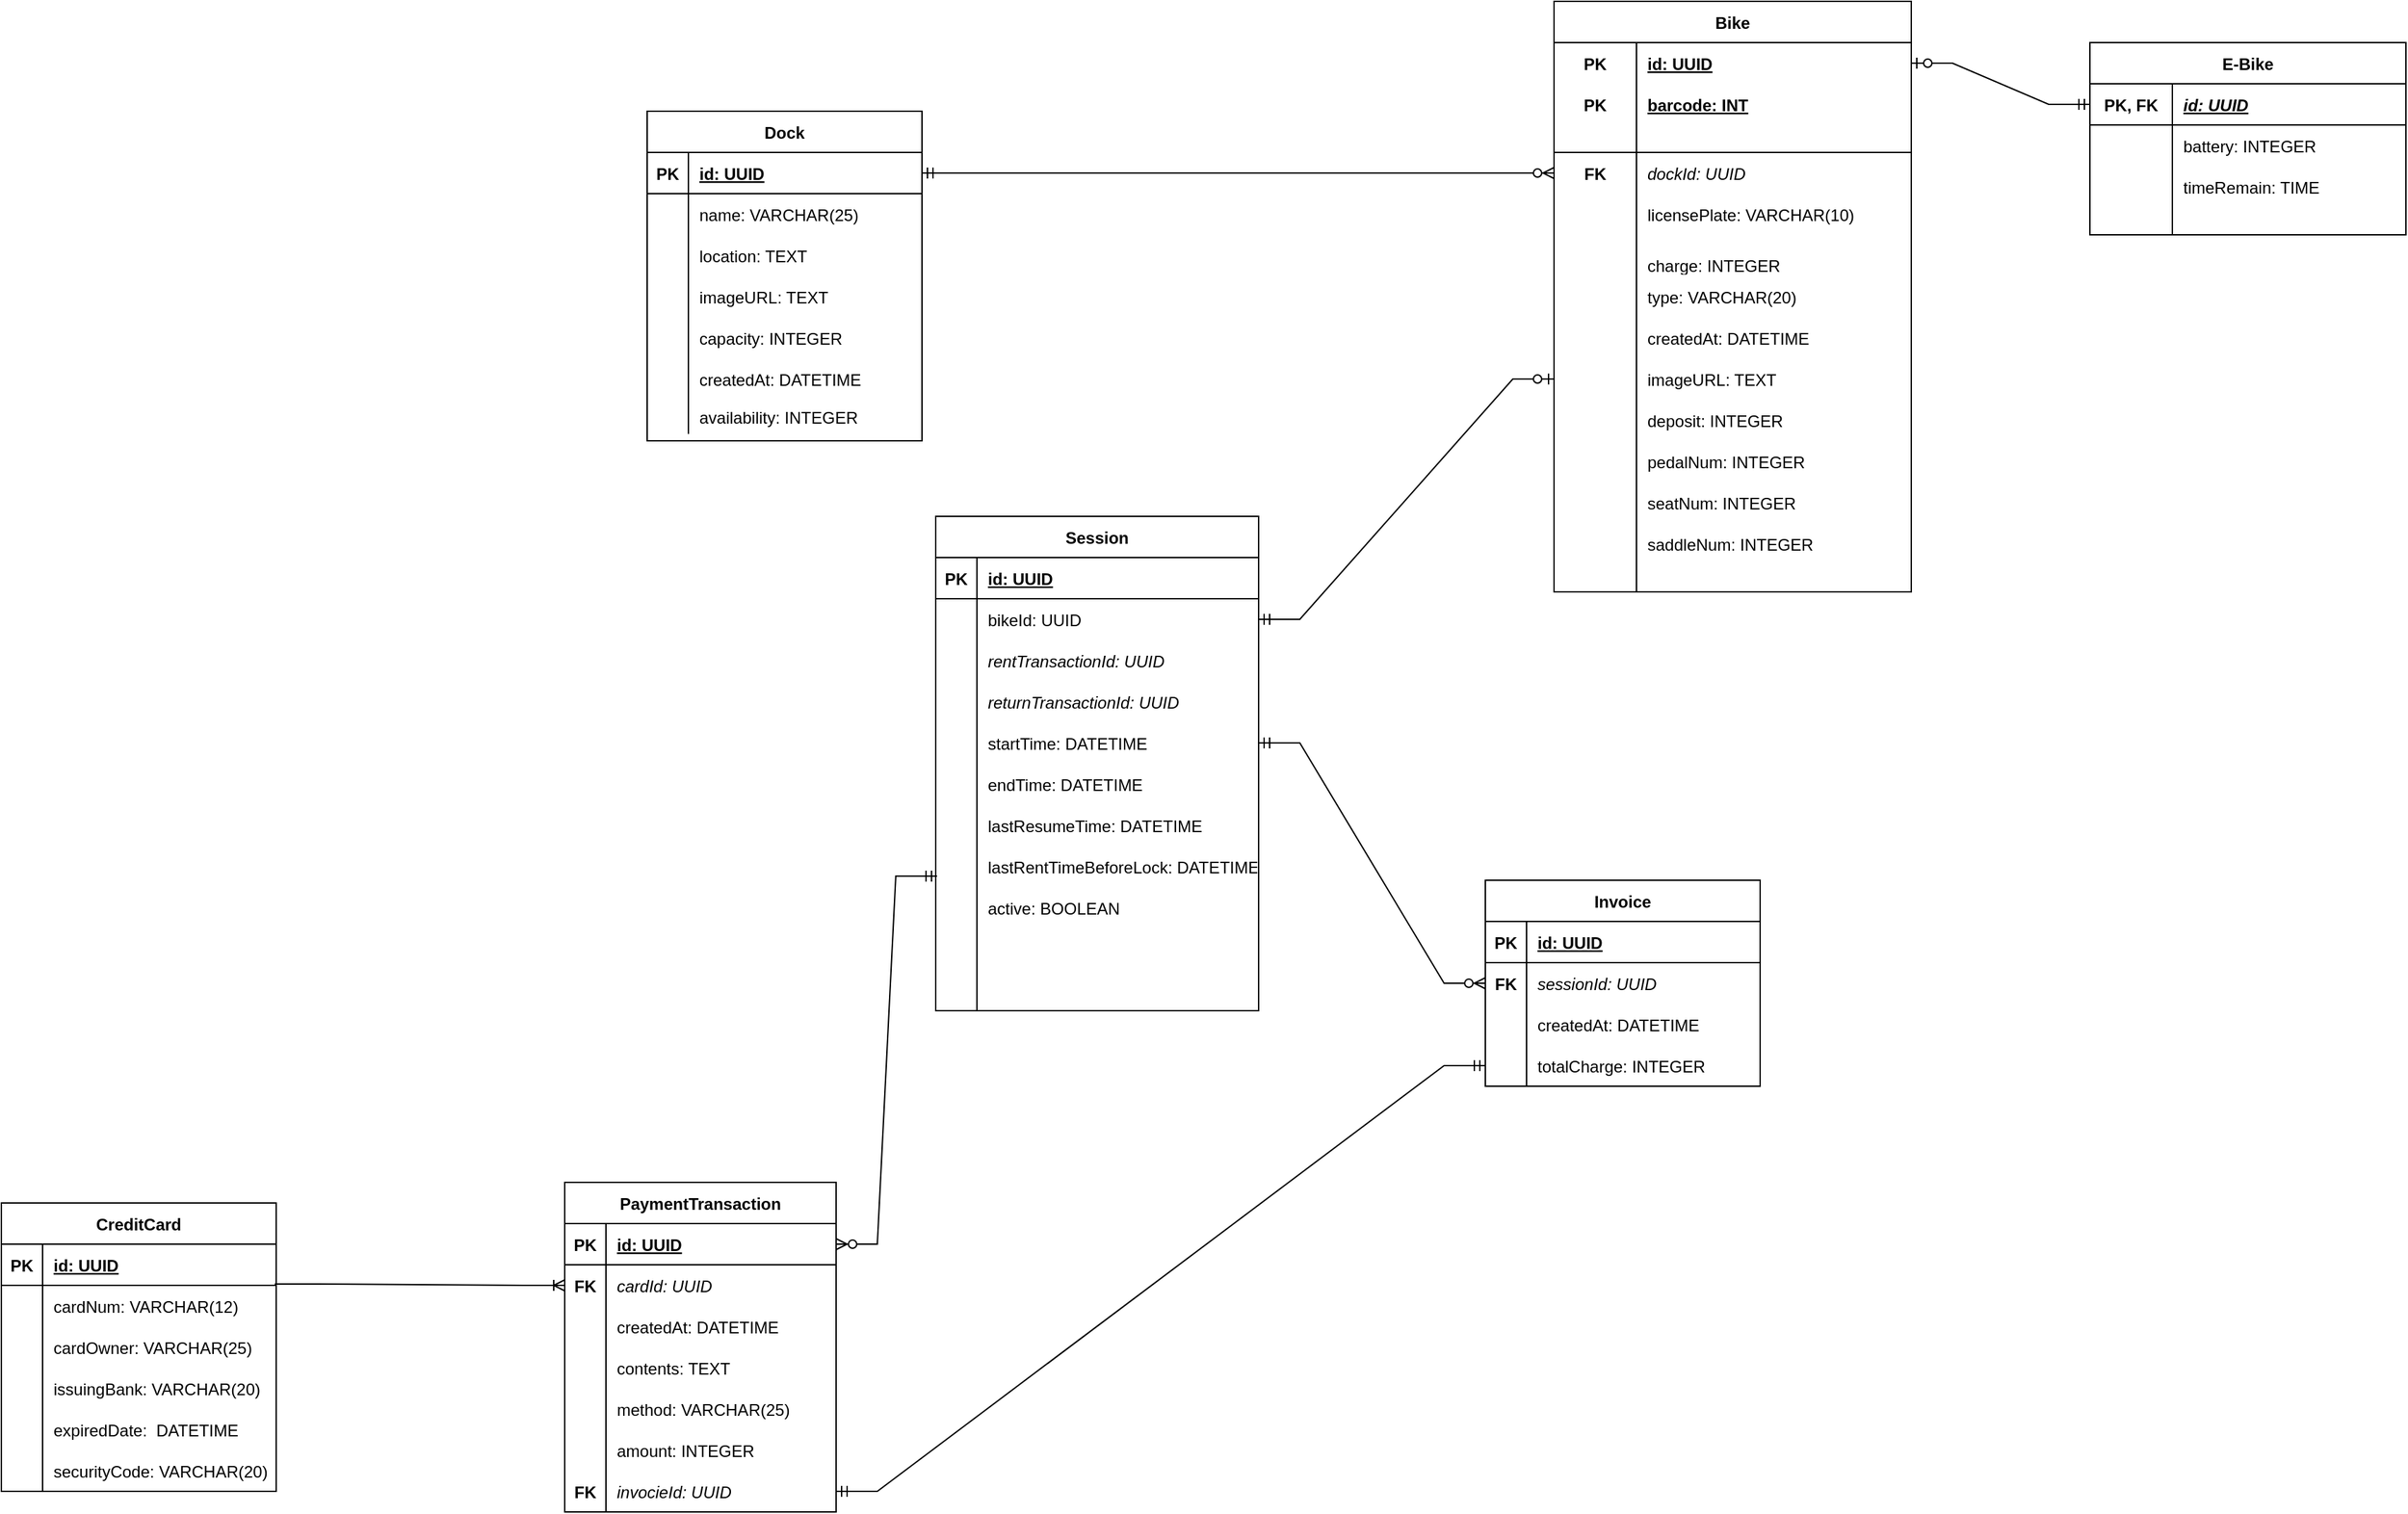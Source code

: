 <mxfile version="16.1.0" type="device"><diagram id="0Us28Tfv7Rvh2mVsRw_C" name="Page-1"><mxGraphModel dx="1730" dy="483" grid="1" gridSize="10" guides="1" tooltips="1" connect="1" arrows="1" fold="1" page="1" pageScale="1" pageWidth="827" pageHeight="1169" math="0" shadow="0"><root><mxCell id="0"/><mxCell id="1" parent="0"/><mxCell id="x7Qbq-_8W8oZgSfOO4ir-22" value="Bike" style="shape=table;startSize=30;container=1;collapsible=1;childLayout=tableLayout;fixedRows=1;rowLines=0;fontStyle=1;align=center;resizeLast=1;" parent="1" vertex="1"><mxGeometry x="460" y="30" width="260" height="430" as="geometry"/></mxCell><mxCell id="x7Qbq-_8W8oZgSfOO4ir-23" value="" style="shape=partialRectangle;collapsible=0;dropTarget=0;pointerEvents=0;fillColor=none;top=0;left=0;bottom=0;right=0;points=[[0,0.5],[1,0.5]];portConstraint=eastwest;" parent="x7Qbq-_8W8oZgSfOO4ir-22" vertex="1"><mxGeometry y="30" width="260" height="30" as="geometry"/></mxCell><mxCell id="x7Qbq-_8W8oZgSfOO4ir-24" value="PK" style="shape=partialRectangle;connectable=0;fillColor=none;top=0;left=0;bottom=0;right=0;fontStyle=1;overflow=hidden;" parent="x7Qbq-_8W8oZgSfOO4ir-23" vertex="1"><mxGeometry width="60" height="30" as="geometry"><mxRectangle width="60" height="30" as="alternateBounds"/></mxGeometry></mxCell><mxCell id="x7Qbq-_8W8oZgSfOO4ir-25" value="id: UUID" style="shape=partialRectangle;connectable=0;fillColor=none;top=0;left=0;bottom=0;right=0;align=left;spacingLeft=6;fontStyle=5;overflow=hidden;" parent="x7Qbq-_8W8oZgSfOO4ir-23" vertex="1"><mxGeometry x="60" width="200" height="30" as="geometry"><mxRectangle width="200" height="30" as="alternateBounds"/></mxGeometry></mxCell><mxCell id="0ai__w9VEUIjNMcVzRUa-1" value="" style="shape=partialRectangle;collapsible=0;dropTarget=0;pointerEvents=0;fillColor=none;top=0;left=0;bottom=0;right=0;points=[[0,0.5],[1,0.5]];portConstraint=eastwest;" parent="x7Qbq-_8W8oZgSfOO4ir-22" vertex="1"><mxGeometry y="60" width="260" height="30" as="geometry"/></mxCell><mxCell id="0ai__w9VEUIjNMcVzRUa-2" value="PK" style="shape=partialRectangle;connectable=0;fillColor=none;top=0;left=0;bottom=0;right=0;fontStyle=1;overflow=hidden;" parent="0ai__w9VEUIjNMcVzRUa-1" vertex="1"><mxGeometry width="60" height="30" as="geometry"><mxRectangle width="60" height="30" as="alternateBounds"/></mxGeometry></mxCell><mxCell id="0ai__w9VEUIjNMcVzRUa-3" value="barcode: INT" style="shape=partialRectangle;connectable=0;fillColor=none;top=0;left=0;bottom=0;right=0;align=left;spacingLeft=6;fontStyle=5;overflow=hidden;" parent="0ai__w9VEUIjNMcVzRUa-1" vertex="1"><mxGeometry x="60" width="200" height="30" as="geometry"><mxRectangle width="200" height="30" as="alternateBounds"/></mxGeometry></mxCell><mxCell id="x7Qbq-_8W8oZgSfOO4ir-26" value="" style="shape=partialRectangle;collapsible=0;dropTarget=0;pointerEvents=0;fillColor=none;top=0;left=0;bottom=1;right=0;points=[[0,0.5],[1,0.5]];portConstraint=eastwest;" parent="x7Qbq-_8W8oZgSfOO4ir-22" vertex="1"><mxGeometry y="90" width="260" height="20" as="geometry"/></mxCell><mxCell id="x7Qbq-_8W8oZgSfOO4ir-27" value="" style="shape=partialRectangle;connectable=0;fillColor=none;top=0;left=0;bottom=0;right=0;fontStyle=1;overflow=hidden;" parent="x7Qbq-_8W8oZgSfOO4ir-26" vertex="1"><mxGeometry width="60" height="20" as="geometry"><mxRectangle width="60" height="20" as="alternateBounds"/></mxGeometry></mxCell><mxCell id="x7Qbq-_8W8oZgSfOO4ir-28" value="" style="shape=partialRectangle;connectable=0;fillColor=none;top=0;left=0;bottom=0;right=0;align=left;spacingLeft=6;fontStyle=5;overflow=hidden;" parent="x7Qbq-_8W8oZgSfOO4ir-26" vertex="1"><mxGeometry x="60" width="200" height="20" as="geometry"><mxRectangle width="200" height="20" as="alternateBounds"/></mxGeometry></mxCell><mxCell id="x7Qbq-_8W8oZgSfOO4ir-29" value="" style="shape=partialRectangle;collapsible=0;dropTarget=0;pointerEvents=0;fillColor=none;top=0;left=0;bottom=0;right=0;points=[[0,0.5],[1,0.5]];portConstraint=eastwest;" parent="x7Qbq-_8W8oZgSfOO4ir-22" vertex="1"><mxGeometry y="110" width="260" height="30" as="geometry"/></mxCell><mxCell id="x7Qbq-_8W8oZgSfOO4ir-30" value="FK" style="shape=partialRectangle;connectable=0;fillColor=none;top=0;left=0;bottom=0;right=0;editable=1;overflow=hidden;fontStyle=1" parent="x7Qbq-_8W8oZgSfOO4ir-29" vertex="1"><mxGeometry width="60" height="30" as="geometry"><mxRectangle width="60" height="30" as="alternateBounds"/></mxGeometry></mxCell><mxCell id="x7Qbq-_8W8oZgSfOO4ir-31" value="dockId: UUID" style="shape=partialRectangle;connectable=0;fillColor=none;top=0;left=0;bottom=0;right=0;align=left;spacingLeft=6;overflow=hidden;fontStyle=2" parent="x7Qbq-_8W8oZgSfOO4ir-29" vertex="1"><mxGeometry x="60" width="200" height="30" as="geometry"><mxRectangle width="200" height="30" as="alternateBounds"/></mxGeometry></mxCell><mxCell id="x7Qbq-_8W8oZgSfOO4ir-32" value="" style="shape=partialRectangle;collapsible=0;dropTarget=0;pointerEvents=0;fillColor=none;top=0;left=0;bottom=0;right=0;points=[[0,0.5],[1,0.5]];portConstraint=eastwest;" parent="x7Qbq-_8W8oZgSfOO4ir-22" vertex="1"><mxGeometry y="140" width="260" height="30" as="geometry"/></mxCell><mxCell id="x7Qbq-_8W8oZgSfOO4ir-33" value="" style="shape=partialRectangle;connectable=0;fillColor=none;top=0;left=0;bottom=0;right=0;editable=1;overflow=hidden;" parent="x7Qbq-_8W8oZgSfOO4ir-32" vertex="1"><mxGeometry width="60" height="30" as="geometry"><mxRectangle width="60" height="30" as="alternateBounds"/></mxGeometry></mxCell><mxCell id="x7Qbq-_8W8oZgSfOO4ir-34" value="licensePlate: VARCHAR(10)" style="shape=partialRectangle;connectable=0;fillColor=none;top=0;left=0;bottom=0;right=0;align=left;spacingLeft=6;overflow=hidden;" parent="x7Qbq-_8W8oZgSfOO4ir-32" vertex="1"><mxGeometry x="60" width="200" height="30" as="geometry"><mxRectangle width="200" height="30" as="alternateBounds"/></mxGeometry></mxCell><mxCell id="4gAEXqFvvZkCLEMLxPxz-88" value="" style="shape=partialRectangle;collapsible=0;dropTarget=0;pointerEvents=0;fillColor=none;top=0;left=0;bottom=0;right=0;points=[[0,0.5],[1,0.5]];portConstraint=eastwest;" parent="x7Qbq-_8W8oZgSfOO4ir-22" vertex="1"><mxGeometry y="170" width="260" height="30" as="geometry"/></mxCell><mxCell id="4gAEXqFvvZkCLEMLxPxz-89" value="" style="shape=partialRectangle;connectable=0;fillColor=none;top=0;left=0;bottom=0;right=0;editable=1;overflow=hidden;" parent="4gAEXqFvvZkCLEMLxPxz-88" vertex="1"><mxGeometry width="60" height="30" as="geometry"><mxRectangle width="60" height="30" as="alternateBounds"/></mxGeometry></mxCell><mxCell id="4gAEXqFvvZkCLEMLxPxz-90" value="&#xA;charge: INTEGER&#xA;&#xA;" style="shape=partialRectangle;connectable=0;fillColor=none;top=0;left=0;bottom=0;right=0;align=left;spacingLeft=6;overflow=hidden;verticalAlign=middle;horizontal=1;" parent="4gAEXqFvvZkCLEMLxPxz-88" vertex="1"><mxGeometry x="60" width="200" height="30" as="geometry"><mxRectangle width="200" height="30" as="alternateBounds"/></mxGeometry></mxCell><mxCell id="4gAEXqFvvZkCLEMLxPxz-91" value="" style="shape=partialRectangle;collapsible=0;dropTarget=0;pointerEvents=0;fillColor=none;top=0;left=0;bottom=0;right=0;points=[[0,0.5],[1,0.5]];portConstraint=eastwest;" parent="x7Qbq-_8W8oZgSfOO4ir-22" vertex="1"><mxGeometry y="200" width="260" height="30" as="geometry"/></mxCell><mxCell id="4gAEXqFvvZkCLEMLxPxz-92" value="" style="shape=partialRectangle;connectable=0;fillColor=none;top=0;left=0;bottom=0;right=0;editable=1;overflow=hidden;" parent="4gAEXqFvvZkCLEMLxPxz-91" vertex="1"><mxGeometry width="60" height="30" as="geometry"><mxRectangle width="60" height="30" as="alternateBounds"/></mxGeometry></mxCell><mxCell id="4gAEXqFvvZkCLEMLxPxz-93" value="type: VARCHAR(20)" style="shape=partialRectangle;connectable=0;fillColor=none;top=0;left=0;bottom=0;right=0;align=left;spacingLeft=6;overflow=hidden;" parent="4gAEXqFvvZkCLEMLxPxz-91" vertex="1"><mxGeometry x="60" width="200" height="30" as="geometry"><mxRectangle width="200" height="30" as="alternateBounds"/></mxGeometry></mxCell><mxCell id="4gAEXqFvvZkCLEMLxPxz-97" value="" style="shape=partialRectangle;collapsible=0;dropTarget=0;pointerEvents=0;fillColor=none;top=0;left=0;bottom=0;right=0;points=[[0,0.5],[1,0.5]];portConstraint=eastwest;" parent="x7Qbq-_8W8oZgSfOO4ir-22" vertex="1"><mxGeometry y="230" width="260" height="30" as="geometry"/></mxCell><mxCell id="4gAEXqFvvZkCLEMLxPxz-98" value="" style="shape=partialRectangle;connectable=0;fillColor=none;top=0;left=0;bottom=0;right=0;editable=1;overflow=hidden;" parent="4gAEXqFvvZkCLEMLxPxz-97" vertex="1"><mxGeometry width="60" height="30" as="geometry"><mxRectangle width="60" height="30" as="alternateBounds"/></mxGeometry></mxCell><mxCell id="4gAEXqFvvZkCLEMLxPxz-99" value="createdAt: DATETIME" style="shape=partialRectangle;connectable=0;fillColor=none;top=0;left=0;bottom=0;right=0;align=left;spacingLeft=6;overflow=hidden;" parent="4gAEXqFvvZkCLEMLxPxz-97" vertex="1"><mxGeometry x="60" width="200" height="30" as="geometry"><mxRectangle width="200" height="30" as="alternateBounds"/></mxGeometry></mxCell><mxCell id="4gAEXqFvvZkCLEMLxPxz-100" value="" style="shape=partialRectangle;collapsible=0;dropTarget=0;pointerEvents=0;fillColor=none;top=0;left=0;bottom=0;right=0;points=[[0,0.5],[1,0.5]];portConstraint=eastwest;" parent="x7Qbq-_8W8oZgSfOO4ir-22" vertex="1"><mxGeometry y="260" width="260" height="30" as="geometry"/></mxCell><mxCell id="4gAEXqFvvZkCLEMLxPxz-101" value="" style="shape=partialRectangle;connectable=0;fillColor=none;top=0;left=0;bottom=0;right=0;editable=1;overflow=hidden;" parent="4gAEXqFvvZkCLEMLxPxz-100" vertex="1"><mxGeometry width="60" height="30" as="geometry"><mxRectangle width="60" height="30" as="alternateBounds"/></mxGeometry></mxCell><mxCell id="4gAEXqFvvZkCLEMLxPxz-102" value="imageURL: TEXT" style="shape=partialRectangle;connectable=0;fillColor=none;top=0;left=0;bottom=0;right=0;align=left;spacingLeft=6;overflow=hidden;" parent="4gAEXqFvvZkCLEMLxPxz-100" vertex="1"><mxGeometry x="60" width="200" height="30" as="geometry"><mxRectangle width="200" height="30" as="alternateBounds"/></mxGeometry></mxCell><mxCell id="4gAEXqFvvZkCLEMLxPxz-103" value="" style="shape=partialRectangle;collapsible=0;dropTarget=0;pointerEvents=0;fillColor=none;top=0;left=0;bottom=0;right=0;points=[[0,0.5],[1,0.5]];portConstraint=eastwest;" parent="x7Qbq-_8W8oZgSfOO4ir-22" vertex="1"><mxGeometry y="290" width="260" height="30" as="geometry"/></mxCell><mxCell id="4gAEXqFvvZkCLEMLxPxz-104" value="" style="shape=partialRectangle;connectable=0;fillColor=none;top=0;left=0;bottom=0;right=0;editable=1;overflow=hidden;" parent="4gAEXqFvvZkCLEMLxPxz-103" vertex="1"><mxGeometry width="60" height="30" as="geometry"><mxRectangle width="60" height="30" as="alternateBounds"/></mxGeometry></mxCell><mxCell id="4gAEXqFvvZkCLEMLxPxz-105" value="deposit: INTEGER" style="shape=partialRectangle;connectable=0;fillColor=none;top=0;left=0;bottom=0;right=0;align=left;spacingLeft=6;overflow=hidden;" parent="4gAEXqFvvZkCLEMLxPxz-103" vertex="1"><mxGeometry x="60" width="200" height="30" as="geometry"><mxRectangle width="200" height="30" as="alternateBounds"/></mxGeometry></mxCell><mxCell id="4gAEXqFvvZkCLEMLxPxz-106" value="" style="shape=partialRectangle;collapsible=0;dropTarget=0;pointerEvents=0;fillColor=none;top=0;left=0;bottom=0;right=0;points=[[0,0.5],[1,0.5]];portConstraint=eastwest;" parent="x7Qbq-_8W8oZgSfOO4ir-22" vertex="1"><mxGeometry y="320" width="260" height="30" as="geometry"/></mxCell><mxCell id="4gAEXqFvvZkCLEMLxPxz-107" value="" style="shape=partialRectangle;connectable=0;fillColor=none;top=0;left=0;bottom=0;right=0;editable=1;overflow=hidden;" parent="4gAEXqFvvZkCLEMLxPxz-106" vertex="1"><mxGeometry width="60" height="30" as="geometry"><mxRectangle width="60" height="30" as="alternateBounds"/></mxGeometry></mxCell><mxCell id="4gAEXqFvvZkCLEMLxPxz-108" value="pedalNum: INTEGER" style="shape=partialRectangle;connectable=0;fillColor=none;top=0;left=0;bottom=0;right=0;align=left;spacingLeft=6;overflow=hidden;" parent="4gAEXqFvvZkCLEMLxPxz-106" vertex="1"><mxGeometry x="60" width="200" height="30" as="geometry"><mxRectangle width="200" height="30" as="alternateBounds"/></mxGeometry></mxCell><mxCell id="4gAEXqFvvZkCLEMLxPxz-109" value="" style="shape=partialRectangle;collapsible=0;dropTarget=0;pointerEvents=0;fillColor=none;top=0;left=0;bottom=0;right=0;points=[[0,0.5],[1,0.5]];portConstraint=eastwest;" parent="x7Qbq-_8W8oZgSfOO4ir-22" vertex="1"><mxGeometry y="350" width="260" height="30" as="geometry"/></mxCell><mxCell id="4gAEXqFvvZkCLEMLxPxz-110" value="" style="shape=partialRectangle;connectable=0;fillColor=none;top=0;left=0;bottom=0;right=0;editable=1;overflow=hidden;" parent="4gAEXqFvvZkCLEMLxPxz-109" vertex="1"><mxGeometry width="60" height="30" as="geometry"><mxRectangle width="60" height="30" as="alternateBounds"/></mxGeometry></mxCell><mxCell id="4gAEXqFvvZkCLEMLxPxz-111" value="seatNum: INTEGER" style="shape=partialRectangle;connectable=0;fillColor=none;top=0;left=0;bottom=0;right=0;align=left;spacingLeft=6;overflow=hidden;" parent="4gAEXqFvvZkCLEMLxPxz-109" vertex="1"><mxGeometry x="60" width="200" height="30" as="geometry"><mxRectangle width="200" height="30" as="alternateBounds"/></mxGeometry></mxCell><mxCell id="4gAEXqFvvZkCLEMLxPxz-112" value="" style="shape=partialRectangle;collapsible=0;dropTarget=0;pointerEvents=0;fillColor=none;top=0;left=0;bottom=0;right=0;points=[[0,0.5],[1,0.5]];portConstraint=eastwest;" parent="x7Qbq-_8W8oZgSfOO4ir-22" vertex="1"><mxGeometry y="380" width="260" height="30" as="geometry"/></mxCell><mxCell id="4gAEXqFvvZkCLEMLxPxz-113" value="" style="shape=partialRectangle;connectable=0;fillColor=none;top=0;left=0;bottom=0;right=0;editable=1;overflow=hidden;" parent="4gAEXqFvvZkCLEMLxPxz-112" vertex="1"><mxGeometry width="60" height="30" as="geometry"><mxRectangle width="60" height="30" as="alternateBounds"/></mxGeometry></mxCell><mxCell id="4gAEXqFvvZkCLEMLxPxz-114" value="saddleNum: INTEGER" style="shape=partialRectangle;connectable=0;fillColor=none;top=0;left=0;bottom=0;right=0;align=left;spacingLeft=6;overflow=hidden;" parent="4gAEXqFvvZkCLEMLxPxz-112" vertex="1"><mxGeometry x="60" width="200" height="30" as="geometry"><mxRectangle width="200" height="30" as="alternateBounds"/></mxGeometry></mxCell><mxCell id="4gAEXqFvvZkCLEMLxPxz-94" value="" style="shape=partialRectangle;collapsible=0;dropTarget=0;pointerEvents=0;fillColor=none;top=0;left=0;bottom=0;right=0;points=[[0,0.5],[1,0.5]];portConstraint=eastwest;" parent="x7Qbq-_8W8oZgSfOO4ir-22" vertex="1"><mxGeometry y="410" width="260" height="20" as="geometry"/></mxCell><mxCell id="4gAEXqFvvZkCLEMLxPxz-95" value="" style="shape=partialRectangle;connectable=0;fillColor=none;top=0;left=0;bottom=0;right=0;editable=1;overflow=hidden;" parent="4gAEXqFvvZkCLEMLxPxz-94" vertex="1"><mxGeometry width="60" height="20" as="geometry"><mxRectangle width="60" height="20" as="alternateBounds"/></mxGeometry></mxCell><mxCell id="4gAEXqFvvZkCLEMLxPxz-96" value="" style="shape=partialRectangle;connectable=0;fillColor=none;top=0;left=0;bottom=0;right=0;align=left;spacingLeft=6;overflow=hidden;" parent="4gAEXqFvvZkCLEMLxPxz-94" vertex="1"><mxGeometry x="60" width="200" height="20" as="geometry"><mxRectangle width="200" height="20" as="alternateBounds"/></mxGeometry></mxCell><mxCell id="x7Qbq-_8W8oZgSfOO4ir-44" value="E-Bike" style="shape=table;startSize=30;container=1;collapsible=1;childLayout=tableLayout;fixedRows=1;rowLines=0;fontStyle=1;align=center;resizeLast=1;" parent="1" vertex="1"><mxGeometry x="850" y="60" width="230" height="140" as="geometry"/></mxCell><mxCell id="x7Qbq-_8W8oZgSfOO4ir-45" value="" style="shape=partialRectangle;collapsible=0;dropTarget=0;pointerEvents=0;fillColor=none;top=0;left=0;bottom=1;right=0;points=[[0,0.5],[1,0.5]];portConstraint=eastwest;" parent="x7Qbq-_8W8oZgSfOO4ir-44" vertex="1"><mxGeometry y="30" width="230" height="30" as="geometry"/></mxCell><mxCell id="x7Qbq-_8W8oZgSfOO4ir-46" value="PK, FK" style="shape=partialRectangle;connectable=0;fillColor=none;top=0;left=0;bottom=0;right=0;fontStyle=1;overflow=hidden;" parent="x7Qbq-_8W8oZgSfOO4ir-45" vertex="1"><mxGeometry width="60" height="30" as="geometry"><mxRectangle width="60" height="30" as="alternateBounds"/></mxGeometry></mxCell><mxCell id="x7Qbq-_8W8oZgSfOO4ir-47" value="id: UUID" style="shape=partialRectangle;connectable=0;fillColor=none;top=0;left=0;bottom=0;right=0;align=left;spacingLeft=6;fontStyle=7;overflow=hidden;" parent="x7Qbq-_8W8oZgSfOO4ir-45" vertex="1"><mxGeometry x="60" width="170" height="30" as="geometry"><mxRectangle width="170" height="30" as="alternateBounds"/></mxGeometry></mxCell><mxCell id="x7Qbq-_8W8oZgSfOO4ir-48" value="" style="shape=partialRectangle;collapsible=0;dropTarget=0;pointerEvents=0;fillColor=none;top=0;left=0;bottom=0;right=0;points=[[0,0.5],[1,0.5]];portConstraint=eastwest;" parent="x7Qbq-_8W8oZgSfOO4ir-44" vertex="1"><mxGeometry y="60" width="230" height="30" as="geometry"/></mxCell><mxCell id="x7Qbq-_8W8oZgSfOO4ir-49" value="" style="shape=partialRectangle;connectable=0;fillColor=none;top=0;left=0;bottom=0;right=0;editable=1;overflow=hidden;" parent="x7Qbq-_8W8oZgSfOO4ir-48" vertex="1"><mxGeometry width="60" height="30" as="geometry"><mxRectangle width="60" height="30" as="alternateBounds"/></mxGeometry></mxCell><mxCell id="x7Qbq-_8W8oZgSfOO4ir-50" value="battery: INTEGER" style="shape=partialRectangle;connectable=0;fillColor=none;top=0;left=0;bottom=0;right=0;align=left;spacingLeft=6;overflow=hidden;" parent="x7Qbq-_8W8oZgSfOO4ir-48" vertex="1"><mxGeometry x="60" width="170" height="30" as="geometry"><mxRectangle width="170" height="30" as="alternateBounds"/></mxGeometry></mxCell><mxCell id="x7Qbq-_8W8oZgSfOO4ir-51" value="" style="shape=partialRectangle;collapsible=0;dropTarget=0;pointerEvents=0;fillColor=none;top=0;left=0;bottom=0;right=0;points=[[0,0.5],[1,0.5]];portConstraint=eastwest;" parent="x7Qbq-_8W8oZgSfOO4ir-44" vertex="1"><mxGeometry y="90" width="230" height="30" as="geometry"/></mxCell><mxCell id="x7Qbq-_8W8oZgSfOO4ir-52" value="" style="shape=partialRectangle;connectable=0;fillColor=none;top=0;left=0;bottom=0;right=0;editable=1;overflow=hidden;" parent="x7Qbq-_8W8oZgSfOO4ir-51" vertex="1"><mxGeometry width="60" height="30" as="geometry"><mxRectangle width="60" height="30" as="alternateBounds"/></mxGeometry></mxCell><mxCell id="x7Qbq-_8W8oZgSfOO4ir-53" value="timeRemain: TIME" style="shape=partialRectangle;connectable=0;fillColor=none;top=0;left=0;bottom=0;right=0;align=left;spacingLeft=6;overflow=hidden;" parent="x7Qbq-_8W8oZgSfOO4ir-51" vertex="1"><mxGeometry x="60" width="170" height="30" as="geometry"><mxRectangle width="170" height="30" as="alternateBounds"/></mxGeometry></mxCell><mxCell id="x7Qbq-_8W8oZgSfOO4ir-54" value="" style="shape=partialRectangle;collapsible=0;dropTarget=0;pointerEvents=0;fillColor=none;top=0;left=0;bottom=0;right=0;points=[[0,0.5],[1,0.5]];portConstraint=eastwest;" parent="x7Qbq-_8W8oZgSfOO4ir-44" vertex="1"><mxGeometry y="120" width="230" height="20" as="geometry"/></mxCell><mxCell id="x7Qbq-_8W8oZgSfOO4ir-55" value="" style="shape=partialRectangle;connectable=0;fillColor=none;top=0;left=0;bottom=0;right=0;editable=1;overflow=hidden;" parent="x7Qbq-_8W8oZgSfOO4ir-54" vertex="1"><mxGeometry width="60" height="20" as="geometry"><mxRectangle width="60" height="20" as="alternateBounds"/></mxGeometry></mxCell><mxCell id="x7Qbq-_8W8oZgSfOO4ir-56" value="" style="shape=partialRectangle;connectable=0;fillColor=none;top=0;left=0;bottom=0;right=0;align=left;spacingLeft=6;overflow=hidden;" parent="x7Qbq-_8W8oZgSfOO4ir-54" vertex="1"><mxGeometry x="60" width="170" height="20" as="geometry"><mxRectangle width="170" height="20" as="alternateBounds"/></mxGeometry></mxCell><mxCell id="x7Qbq-_8W8oZgSfOO4ir-57" value="Session" style="shape=table;startSize=30;container=1;collapsible=1;childLayout=tableLayout;fixedRows=1;rowLines=0;fontStyle=1;align=center;resizeLast=1;" parent="1" vertex="1"><mxGeometry x="10" y="405" width="235" height="360" as="geometry"/></mxCell><mxCell id="x7Qbq-_8W8oZgSfOO4ir-58" value="" style="shape=partialRectangle;collapsible=0;dropTarget=0;pointerEvents=0;fillColor=none;top=0;left=0;bottom=1;right=0;points=[[0,0.5],[1,0.5]];portConstraint=eastwest;" parent="x7Qbq-_8W8oZgSfOO4ir-57" vertex="1"><mxGeometry y="30" width="235" height="30" as="geometry"/></mxCell><mxCell id="x7Qbq-_8W8oZgSfOO4ir-59" value="PK" style="shape=partialRectangle;connectable=0;fillColor=none;top=0;left=0;bottom=0;right=0;fontStyle=1;overflow=hidden;" parent="x7Qbq-_8W8oZgSfOO4ir-58" vertex="1"><mxGeometry width="30" height="30" as="geometry"><mxRectangle width="30" height="30" as="alternateBounds"/></mxGeometry></mxCell><mxCell id="x7Qbq-_8W8oZgSfOO4ir-60" value="id: UUID" style="shape=partialRectangle;connectable=0;fillColor=none;top=0;left=0;bottom=0;right=0;align=left;spacingLeft=6;fontStyle=5;overflow=hidden;" parent="x7Qbq-_8W8oZgSfOO4ir-58" vertex="1"><mxGeometry x="30" width="205" height="30" as="geometry"><mxRectangle width="205" height="30" as="alternateBounds"/></mxGeometry></mxCell><mxCell id="x7Qbq-_8W8oZgSfOO4ir-61" value="" style="shape=partialRectangle;collapsible=0;dropTarget=0;pointerEvents=0;fillColor=none;top=0;left=0;bottom=0;right=0;points=[[0,0.5],[1,0.5]];portConstraint=eastwest;" parent="x7Qbq-_8W8oZgSfOO4ir-57" vertex="1"><mxGeometry y="60" width="235" height="30" as="geometry"/></mxCell><mxCell id="x7Qbq-_8W8oZgSfOO4ir-62" value="" style="shape=partialRectangle;connectable=0;fillColor=none;top=0;left=0;bottom=0;right=0;editable=1;overflow=hidden;fontStyle=1" parent="x7Qbq-_8W8oZgSfOO4ir-61" vertex="1"><mxGeometry width="30" height="30" as="geometry"><mxRectangle width="30" height="30" as="alternateBounds"/></mxGeometry></mxCell><mxCell id="x7Qbq-_8W8oZgSfOO4ir-63" value="bikeId: UUID" style="shape=partialRectangle;connectable=0;fillColor=none;top=0;left=0;bottom=0;right=0;align=left;spacingLeft=6;overflow=hidden;" parent="x7Qbq-_8W8oZgSfOO4ir-61" vertex="1"><mxGeometry x="30" width="205" height="30" as="geometry"><mxRectangle width="205" height="30" as="alternateBounds"/></mxGeometry></mxCell><mxCell id="x7Qbq-_8W8oZgSfOO4ir-64" value="" style="shape=partialRectangle;collapsible=0;dropTarget=0;pointerEvents=0;fillColor=none;top=0;left=0;bottom=0;right=0;points=[[0,0.5],[1,0.5]];portConstraint=eastwest;" parent="x7Qbq-_8W8oZgSfOO4ir-57" vertex="1"><mxGeometry y="90" width="235" height="30" as="geometry"/></mxCell><mxCell id="x7Qbq-_8W8oZgSfOO4ir-65" value="" style="shape=partialRectangle;connectable=0;fillColor=none;top=0;left=0;bottom=0;right=0;editable=1;overflow=hidden;fontStyle=1" parent="x7Qbq-_8W8oZgSfOO4ir-64" vertex="1"><mxGeometry width="30" height="30" as="geometry"><mxRectangle width="30" height="30" as="alternateBounds"/></mxGeometry></mxCell><mxCell id="x7Qbq-_8W8oZgSfOO4ir-66" value="rentTransactionId: UUID" style="shape=partialRectangle;connectable=0;fillColor=none;top=0;left=0;bottom=0;right=0;align=left;spacingLeft=6;overflow=hidden;fontStyle=2" parent="x7Qbq-_8W8oZgSfOO4ir-64" vertex="1"><mxGeometry x="30" width="205" height="30" as="geometry"><mxRectangle width="205" height="30" as="alternateBounds"/></mxGeometry></mxCell><mxCell id="x7Qbq-_8W8oZgSfOO4ir-67" value="" style="shape=partialRectangle;collapsible=0;dropTarget=0;pointerEvents=0;fillColor=none;top=0;left=0;bottom=0;right=0;points=[[0,0.5],[1,0.5]];portConstraint=eastwest;" parent="x7Qbq-_8W8oZgSfOO4ir-57" vertex="1"><mxGeometry y="120" width="235" height="30" as="geometry"/></mxCell><mxCell id="x7Qbq-_8W8oZgSfOO4ir-68" value="" style="shape=partialRectangle;connectable=0;fillColor=none;top=0;left=0;bottom=0;right=0;editable=1;overflow=hidden;fontStyle=1" parent="x7Qbq-_8W8oZgSfOO4ir-67" vertex="1"><mxGeometry width="30" height="30" as="geometry"><mxRectangle width="30" height="30" as="alternateBounds"/></mxGeometry></mxCell><mxCell id="x7Qbq-_8W8oZgSfOO4ir-69" value="returnTransactionId: UUID" style="shape=partialRectangle;connectable=0;fillColor=none;top=0;left=0;bottom=0;right=0;align=left;spacingLeft=6;overflow=hidden;fontStyle=2" parent="x7Qbq-_8W8oZgSfOO4ir-67" vertex="1"><mxGeometry x="30" width="205" height="30" as="geometry"><mxRectangle width="205" height="30" as="alternateBounds"/></mxGeometry></mxCell><mxCell id="4gAEXqFvvZkCLEMLxPxz-115" value="" style="shape=partialRectangle;collapsible=0;dropTarget=0;pointerEvents=0;fillColor=none;top=0;left=0;bottom=0;right=0;points=[[0,0.5],[1,0.5]];portConstraint=eastwest;" parent="x7Qbq-_8W8oZgSfOO4ir-57" vertex="1"><mxGeometry y="150" width="235" height="30" as="geometry"/></mxCell><mxCell id="4gAEXqFvvZkCLEMLxPxz-116" value="" style="shape=partialRectangle;connectable=0;fillColor=none;top=0;left=0;bottom=0;right=0;editable=1;overflow=hidden;" parent="4gAEXqFvvZkCLEMLxPxz-115" vertex="1"><mxGeometry width="30" height="30" as="geometry"><mxRectangle width="30" height="30" as="alternateBounds"/></mxGeometry></mxCell><mxCell id="4gAEXqFvvZkCLEMLxPxz-117" value="startTime: DATETIME" style="shape=partialRectangle;connectable=0;fillColor=none;top=0;left=0;bottom=0;right=0;align=left;spacingLeft=6;overflow=hidden;" parent="4gAEXqFvvZkCLEMLxPxz-115" vertex="1"><mxGeometry x="30" width="205" height="30" as="geometry"><mxRectangle width="205" height="30" as="alternateBounds"/></mxGeometry></mxCell><mxCell id="4gAEXqFvvZkCLEMLxPxz-118" value="" style="shape=partialRectangle;collapsible=0;dropTarget=0;pointerEvents=0;fillColor=none;top=0;left=0;bottom=0;right=0;points=[[0,0.5],[1,0.5]];portConstraint=eastwest;" parent="x7Qbq-_8W8oZgSfOO4ir-57" vertex="1"><mxGeometry y="180" width="235" height="30" as="geometry"/></mxCell><mxCell id="4gAEXqFvvZkCLEMLxPxz-119" value="" style="shape=partialRectangle;connectable=0;fillColor=none;top=0;left=0;bottom=0;right=0;editable=1;overflow=hidden;" parent="4gAEXqFvvZkCLEMLxPxz-118" vertex="1"><mxGeometry width="30" height="30" as="geometry"><mxRectangle width="30" height="30" as="alternateBounds"/></mxGeometry></mxCell><mxCell id="4gAEXqFvvZkCLEMLxPxz-120" value="endTime: DATETIME" style="shape=partialRectangle;connectable=0;fillColor=none;top=0;left=0;bottom=0;right=0;align=left;spacingLeft=6;overflow=hidden;" parent="4gAEXqFvvZkCLEMLxPxz-118" vertex="1"><mxGeometry x="30" width="205" height="30" as="geometry"><mxRectangle width="205" height="30" as="alternateBounds"/></mxGeometry></mxCell><mxCell id="6WJ984GgTL5G0OVGRuK--1" value="" style="shape=partialRectangle;collapsible=0;dropTarget=0;pointerEvents=0;fillColor=none;top=0;left=0;bottom=0;right=0;points=[[0,0.5],[1,0.5]];portConstraint=eastwest;" parent="x7Qbq-_8W8oZgSfOO4ir-57" vertex="1"><mxGeometry y="210" width="235" height="30" as="geometry"/></mxCell><mxCell id="6WJ984GgTL5G0OVGRuK--2" value="" style="shape=partialRectangle;connectable=0;fillColor=none;top=0;left=0;bottom=0;right=0;editable=1;overflow=hidden;" parent="6WJ984GgTL5G0OVGRuK--1" vertex="1"><mxGeometry width="30" height="30" as="geometry"><mxRectangle width="30" height="30" as="alternateBounds"/></mxGeometry></mxCell><mxCell id="6WJ984GgTL5G0OVGRuK--3" value="lastResumeTime: DATETIME" style="shape=partialRectangle;connectable=0;fillColor=none;top=0;left=0;bottom=0;right=0;align=left;spacingLeft=6;overflow=hidden;" parent="6WJ984GgTL5G0OVGRuK--1" vertex="1"><mxGeometry x="30" width="205" height="30" as="geometry"><mxRectangle width="205" height="30" as="alternateBounds"/></mxGeometry></mxCell><mxCell id="PHgOS81M0BDXrbcfG2bn-1" value="" style="shape=partialRectangle;collapsible=0;dropTarget=0;pointerEvents=0;fillColor=none;top=0;left=0;bottom=0;right=0;points=[[0,0.5],[1,0.5]];portConstraint=eastwest;" vertex="1" parent="x7Qbq-_8W8oZgSfOO4ir-57"><mxGeometry y="240" width="235" height="30" as="geometry"/></mxCell><mxCell id="PHgOS81M0BDXrbcfG2bn-2" value="" style="shape=partialRectangle;connectable=0;fillColor=none;top=0;left=0;bottom=0;right=0;editable=1;overflow=hidden;" vertex="1" parent="PHgOS81M0BDXrbcfG2bn-1"><mxGeometry width="30" height="30" as="geometry"><mxRectangle width="30" height="30" as="alternateBounds"/></mxGeometry></mxCell><mxCell id="PHgOS81M0BDXrbcfG2bn-3" value="lastRentTimeBeforeLock: DATETIME" style="shape=partialRectangle;connectable=0;fillColor=none;top=0;left=0;bottom=0;right=0;align=left;spacingLeft=6;overflow=hidden;" vertex="1" parent="PHgOS81M0BDXrbcfG2bn-1"><mxGeometry x="30" width="205" height="30" as="geometry"><mxRectangle width="205" height="30" as="alternateBounds"/></mxGeometry></mxCell><mxCell id="PHgOS81M0BDXrbcfG2bn-4" value="" style="shape=partialRectangle;collapsible=0;dropTarget=0;pointerEvents=0;fillColor=none;top=0;left=0;bottom=0;right=0;points=[[0,0.5],[1,0.5]];portConstraint=eastwest;" vertex="1" parent="x7Qbq-_8W8oZgSfOO4ir-57"><mxGeometry y="270" width="235" height="30" as="geometry"/></mxCell><mxCell id="PHgOS81M0BDXrbcfG2bn-5" value="" style="shape=partialRectangle;connectable=0;fillColor=none;top=0;left=0;bottom=0;right=0;editable=1;overflow=hidden;" vertex="1" parent="PHgOS81M0BDXrbcfG2bn-4"><mxGeometry width="30" height="30" as="geometry"><mxRectangle width="30" height="30" as="alternateBounds"/></mxGeometry></mxCell><mxCell id="PHgOS81M0BDXrbcfG2bn-6" value="active: BOOLEAN" style="shape=partialRectangle;connectable=0;fillColor=none;top=0;left=0;bottom=0;right=0;align=left;spacingLeft=6;overflow=hidden;" vertex="1" parent="PHgOS81M0BDXrbcfG2bn-4"><mxGeometry x="30" width="205" height="30" as="geometry"><mxRectangle width="205" height="30" as="alternateBounds"/></mxGeometry></mxCell><mxCell id="PHgOS81M0BDXrbcfG2bn-7" value="" style="shape=partialRectangle;collapsible=0;dropTarget=0;pointerEvents=0;fillColor=none;top=0;left=0;bottom=0;right=0;points=[[0,0.5],[1,0.5]];portConstraint=eastwest;" vertex="1" parent="x7Qbq-_8W8oZgSfOO4ir-57"><mxGeometry y="300" width="235" height="30" as="geometry"/></mxCell><mxCell id="PHgOS81M0BDXrbcfG2bn-8" value="" style="shape=partialRectangle;connectable=0;fillColor=none;top=0;left=0;bottom=0;right=0;editable=1;overflow=hidden;" vertex="1" parent="PHgOS81M0BDXrbcfG2bn-7"><mxGeometry width="30" height="30" as="geometry"><mxRectangle width="30" height="30" as="alternateBounds"/></mxGeometry></mxCell><mxCell id="PHgOS81M0BDXrbcfG2bn-9" value="" style="shape=partialRectangle;connectable=0;fillColor=none;top=0;left=0;bottom=0;right=0;align=left;spacingLeft=6;overflow=hidden;" vertex="1" parent="PHgOS81M0BDXrbcfG2bn-7"><mxGeometry x="30" width="205" height="30" as="geometry"><mxRectangle width="205" height="30" as="alternateBounds"/></mxGeometry></mxCell><mxCell id="PHgOS81M0BDXrbcfG2bn-10" value="" style="shape=partialRectangle;collapsible=0;dropTarget=0;pointerEvents=0;fillColor=none;top=0;left=0;bottom=0;right=0;points=[[0,0.5],[1,0.5]];portConstraint=eastwest;" vertex="1" parent="x7Qbq-_8W8oZgSfOO4ir-57"><mxGeometry y="330" width="235" height="30" as="geometry"/></mxCell><mxCell id="PHgOS81M0BDXrbcfG2bn-11" value="" style="shape=partialRectangle;connectable=0;fillColor=none;top=0;left=0;bottom=0;right=0;editable=1;overflow=hidden;" vertex="1" parent="PHgOS81M0BDXrbcfG2bn-10"><mxGeometry width="30" height="30" as="geometry"><mxRectangle width="30" height="30" as="alternateBounds"/></mxGeometry></mxCell><mxCell id="PHgOS81M0BDXrbcfG2bn-12" value="" style="shape=partialRectangle;connectable=0;fillColor=none;top=0;left=0;bottom=0;right=0;align=left;spacingLeft=6;overflow=hidden;" vertex="1" parent="PHgOS81M0BDXrbcfG2bn-10"><mxGeometry x="30" width="205" height="30" as="geometry"><mxRectangle width="205" height="30" as="alternateBounds"/></mxGeometry></mxCell><mxCell id="4gAEXqFvvZkCLEMLxPxz-40" value="Dock" style="shape=table;startSize=30;container=1;collapsible=1;childLayout=tableLayout;fixedRows=1;rowLines=0;fontStyle=1;align=center;resizeLast=1;" parent="1" vertex="1"><mxGeometry x="-200" y="110" width="200" height="240" as="geometry"/></mxCell><mxCell id="4gAEXqFvvZkCLEMLxPxz-41" value="" style="shape=partialRectangle;collapsible=0;dropTarget=0;pointerEvents=0;fillColor=none;top=0;left=0;bottom=1;right=0;points=[[0,0.5],[1,0.5]];portConstraint=eastwest;" parent="4gAEXqFvvZkCLEMLxPxz-40" vertex="1"><mxGeometry y="30" width="200" height="30" as="geometry"/></mxCell><mxCell id="4gAEXqFvvZkCLEMLxPxz-42" value="PK" style="shape=partialRectangle;connectable=0;fillColor=none;top=0;left=0;bottom=0;right=0;fontStyle=1;overflow=hidden;" parent="4gAEXqFvvZkCLEMLxPxz-41" vertex="1"><mxGeometry width="30" height="30" as="geometry"><mxRectangle width="30" height="30" as="alternateBounds"/></mxGeometry></mxCell><mxCell id="4gAEXqFvvZkCLEMLxPxz-43" value="id: UUID" style="shape=partialRectangle;connectable=0;fillColor=none;top=0;left=0;bottom=0;right=0;align=left;spacingLeft=6;fontStyle=5;overflow=hidden;" parent="4gAEXqFvvZkCLEMLxPxz-41" vertex="1"><mxGeometry x="30" width="170" height="30" as="geometry"><mxRectangle width="170" height="30" as="alternateBounds"/></mxGeometry></mxCell><mxCell id="4gAEXqFvvZkCLEMLxPxz-44" value="" style="shape=partialRectangle;collapsible=0;dropTarget=0;pointerEvents=0;fillColor=none;top=0;left=0;bottom=0;right=0;points=[[0,0.5],[1,0.5]];portConstraint=eastwest;" parent="4gAEXqFvvZkCLEMLxPxz-40" vertex="1"><mxGeometry y="60" width="200" height="30" as="geometry"/></mxCell><mxCell id="4gAEXqFvvZkCLEMLxPxz-45" value="" style="shape=partialRectangle;connectable=0;fillColor=none;top=0;left=0;bottom=0;right=0;editable=1;overflow=hidden;" parent="4gAEXqFvvZkCLEMLxPxz-44" vertex="1"><mxGeometry width="30" height="30" as="geometry"><mxRectangle width="30" height="30" as="alternateBounds"/></mxGeometry></mxCell><mxCell id="4gAEXqFvvZkCLEMLxPxz-46" value="name: VARCHAR(25)" style="shape=partialRectangle;connectable=0;fillColor=none;top=0;left=0;bottom=0;right=0;align=left;spacingLeft=6;overflow=hidden;" parent="4gAEXqFvvZkCLEMLxPxz-44" vertex="1"><mxGeometry x="30" width="170" height="30" as="geometry"><mxRectangle width="170" height="30" as="alternateBounds"/></mxGeometry></mxCell><mxCell id="4gAEXqFvvZkCLEMLxPxz-47" value="" style="shape=partialRectangle;collapsible=0;dropTarget=0;pointerEvents=0;fillColor=none;top=0;left=0;bottom=0;right=0;points=[[0,0.5],[1,0.5]];portConstraint=eastwest;" parent="4gAEXqFvvZkCLEMLxPxz-40" vertex="1"><mxGeometry y="90" width="200" height="30" as="geometry"/></mxCell><mxCell id="4gAEXqFvvZkCLEMLxPxz-48" value="" style="shape=partialRectangle;connectable=0;fillColor=none;top=0;left=0;bottom=0;right=0;editable=1;overflow=hidden;" parent="4gAEXqFvvZkCLEMLxPxz-47" vertex="1"><mxGeometry width="30" height="30" as="geometry"><mxRectangle width="30" height="30" as="alternateBounds"/></mxGeometry></mxCell><mxCell id="4gAEXqFvvZkCLEMLxPxz-49" value="location: TEXT" style="shape=partialRectangle;connectable=0;fillColor=none;top=0;left=0;bottom=0;right=0;align=left;spacingLeft=6;overflow=hidden;" parent="4gAEXqFvvZkCLEMLxPxz-47" vertex="1"><mxGeometry x="30" width="170" height="30" as="geometry"><mxRectangle width="170" height="30" as="alternateBounds"/></mxGeometry></mxCell><mxCell id="4gAEXqFvvZkCLEMLxPxz-50" value="" style="shape=partialRectangle;collapsible=0;dropTarget=0;pointerEvents=0;fillColor=none;top=0;left=0;bottom=0;right=0;points=[[0,0.5],[1,0.5]];portConstraint=eastwest;" parent="4gAEXqFvvZkCLEMLxPxz-40" vertex="1"><mxGeometry y="120" width="200" height="30" as="geometry"/></mxCell><mxCell id="4gAEXqFvvZkCLEMLxPxz-51" value="" style="shape=partialRectangle;connectable=0;fillColor=none;top=0;left=0;bottom=0;right=0;editable=1;overflow=hidden;" parent="4gAEXqFvvZkCLEMLxPxz-50" vertex="1"><mxGeometry width="30" height="30" as="geometry"><mxRectangle width="30" height="30" as="alternateBounds"/></mxGeometry></mxCell><mxCell id="4gAEXqFvvZkCLEMLxPxz-52" value="imageURL: TEXT" style="shape=partialRectangle;connectable=0;fillColor=none;top=0;left=0;bottom=0;right=0;align=left;spacingLeft=6;overflow=hidden;" parent="4gAEXqFvvZkCLEMLxPxz-50" vertex="1"><mxGeometry x="30" width="170" height="30" as="geometry"><mxRectangle width="170" height="30" as="alternateBounds"/></mxGeometry></mxCell><mxCell id="4gAEXqFvvZkCLEMLxPxz-53" value="" style="shape=partialRectangle;collapsible=0;dropTarget=0;pointerEvents=0;fillColor=none;top=0;left=0;bottom=0;right=0;points=[[0,0.5],[1,0.5]];portConstraint=eastwest;" parent="4gAEXqFvvZkCLEMLxPxz-40" vertex="1"><mxGeometry y="150" width="200" height="30" as="geometry"/></mxCell><mxCell id="4gAEXqFvvZkCLEMLxPxz-54" value="" style="shape=partialRectangle;connectable=0;fillColor=none;top=0;left=0;bottom=0;right=0;editable=1;overflow=hidden;" parent="4gAEXqFvvZkCLEMLxPxz-53" vertex="1"><mxGeometry width="30" height="30" as="geometry"><mxRectangle width="30" height="30" as="alternateBounds"/></mxGeometry></mxCell><mxCell id="4gAEXqFvvZkCLEMLxPxz-55" value="capacity: INTEGER" style="shape=partialRectangle;connectable=0;fillColor=none;top=0;left=0;bottom=0;right=0;align=left;spacingLeft=6;overflow=hidden;" parent="4gAEXqFvvZkCLEMLxPxz-53" vertex="1"><mxGeometry x="30" width="170" height="30" as="geometry"><mxRectangle width="170" height="30" as="alternateBounds"/></mxGeometry></mxCell><mxCell id="4gAEXqFvvZkCLEMLxPxz-56" value="" style="shape=partialRectangle;collapsible=0;dropTarget=0;pointerEvents=0;fillColor=none;top=0;left=0;bottom=0;right=0;points=[[0,0.5],[1,0.5]];portConstraint=eastwest;" parent="4gAEXqFvvZkCLEMLxPxz-40" vertex="1"><mxGeometry y="180" width="200" height="30" as="geometry"/></mxCell><mxCell id="4gAEXqFvvZkCLEMLxPxz-57" value="" style="shape=partialRectangle;connectable=0;fillColor=none;top=0;left=0;bottom=0;right=0;editable=1;overflow=hidden;" parent="4gAEXqFvvZkCLEMLxPxz-56" vertex="1"><mxGeometry width="30" height="30" as="geometry"><mxRectangle width="30" height="30" as="alternateBounds"/></mxGeometry></mxCell><mxCell id="4gAEXqFvvZkCLEMLxPxz-58" value="createdAt: DATETIME" style="shape=partialRectangle;connectable=0;fillColor=none;top=0;left=0;bottom=0;right=0;align=left;spacingLeft=6;overflow=hidden;" parent="4gAEXqFvvZkCLEMLxPxz-56" vertex="1"><mxGeometry x="30" width="170" height="30" as="geometry"><mxRectangle width="170" height="30" as="alternateBounds"/></mxGeometry></mxCell><mxCell id="4gAEXqFvvZkCLEMLxPxz-59" value="" style="shape=partialRectangle;collapsible=0;dropTarget=0;pointerEvents=0;fillColor=none;top=0;left=0;bottom=0;right=0;points=[[0,0.5],[1,0.5]];portConstraint=eastwest;" parent="4gAEXqFvvZkCLEMLxPxz-40" vertex="1"><mxGeometry y="210" width="200" height="25" as="geometry"/></mxCell><mxCell id="4gAEXqFvvZkCLEMLxPxz-60" value="" style="shape=partialRectangle;connectable=0;fillColor=none;top=0;left=0;bottom=0;right=0;editable=1;overflow=hidden;" parent="4gAEXqFvvZkCLEMLxPxz-59" vertex="1"><mxGeometry width="30" height="25" as="geometry"><mxRectangle width="30" height="25" as="alternateBounds"/></mxGeometry></mxCell><mxCell id="4gAEXqFvvZkCLEMLxPxz-61" value="availability: INTEGER" style="shape=partialRectangle;connectable=0;fillColor=none;top=0;left=0;bottom=0;right=0;align=left;spacingLeft=6;overflow=hidden;" parent="4gAEXqFvvZkCLEMLxPxz-59" vertex="1"><mxGeometry x="30" width="170" height="25" as="geometry"><mxRectangle width="170" height="25" as="alternateBounds"/></mxGeometry></mxCell><mxCell id="4gAEXqFvvZkCLEMLxPxz-121" value="Invoice" style="shape=table;startSize=30;container=1;collapsible=1;childLayout=tableLayout;fixedRows=1;rowLines=0;fontStyle=1;align=center;resizeLast=1;" parent="1" vertex="1"><mxGeometry x="410" y="670" width="200" height="150" as="geometry"/></mxCell><mxCell id="4gAEXqFvvZkCLEMLxPxz-122" value="" style="shape=partialRectangle;collapsible=0;dropTarget=0;pointerEvents=0;fillColor=none;top=0;left=0;bottom=1;right=0;points=[[0,0.5],[1,0.5]];portConstraint=eastwest;" parent="4gAEXqFvvZkCLEMLxPxz-121" vertex="1"><mxGeometry y="30" width="200" height="30" as="geometry"/></mxCell><mxCell id="4gAEXqFvvZkCLEMLxPxz-123" value="PK" style="shape=partialRectangle;connectable=0;fillColor=none;top=0;left=0;bottom=0;right=0;fontStyle=1;overflow=hidden;" parent="4gAEXqFvvZkCLEMLxPxz-122" vertex="1"><mxGeometry width="30" height="30" as="geometry"><mxRectangle width="30" height="30" as="alternateBounds"/></mxGeometry></mxCell><mxCell id="4gAEXqFvvZkCLEMLxPxz-124" value="id: UUID" style="shape=partialRectangle;connectable=0;fillColor=none;top=0;left=0;bottom=0;right=0;align=left;spacingLeft=6;fontStyle=5;overflow=hidden;" parent="4gAEXqFvvZkCLEMLxPxz-122" vertex="1"><mxGeometry x="30" width="170" height="30" as="geometry"><mxRectangle width="170" height="30" as="alternateBounds"/></mxGeometry></mxCell><mxCell id="4gAEXqFvvZkCLEMLxPxz-125" value="" style="shape=partialRectangle;collapsible=0;dropTarget=0;pointerEvents=0;fillColor=none;top=0;left=0;bottom=0;right=0;points=[[0,0.5],[1,0.5]];portConstraint=eastwest;" parent="4gAEXqFvvZkCLEMLxPxz-121" vertex="1"><mxGeometry y="60" width="200" height="30" as="geometry"/></mxCell><mxCell id="4gAEXqFvvZkCLEMLxPxz-126" value="FK" style="shape=partialRectangle;connectable=0;fillColor=none;top=0;left=0;bottom=0;right=0;editable=1;overflow=hidden;fontStyle=1" parent="4gAEXqFvvZkCLEMLxPxz-125" vertex="1"><mxGeometry width="30" height="30" as="geometry"><mxRectangle width="30" height="30" as="alternateBounds"/></mxGeometry></mxCell><mxCell id="4gAEXqFvvZkCLEMLxPxz-127" value="sessionId: UUID" style="shape=partialRectangle;connectable=0;fillColor=none;top=0;left=0;bottom=0;right=0;align=left;spacingLeft=6;overflow=hidden;fontStyle=2" parent="4gAEXqFvvZkCLEMLxPxz-125" vertex="1"><mxGeometry x="30" width="170" height="30" as="geometry"><mxRectangle width="170" height="30" as="alternateBounds"/></mxGeometry></mxCell><mxCell id="4gAEXqFvvZkCLEMLxPxz-128" value="" style="shape=partialRectangle;collapsible=0;dropTarget=0;pointerEvents=0;fillColor=none;top=0;left=0;bottom=0;right=0;points=[[0,0.5],[1,0.5]];portConstraint=eastwest;" parent="4gAEXqFvvZkCLEMLxPxz-121" vertex="1"><mxGeometry y="90" width="200" height="30" as="geometry"/></mxCell><mxCell id="4gAEXqFvvZkCLEMLxPxz-129" value="" style="shape=partialRectangle;connectable=0;fillColor=none;top=0;left=0;bottom=0;right=0;editable=1;overflow=hidden;" parent="4gAEXqFvvZkCLEMLxPxz-128" vertex="1"><mxGeometry width="30" height="30" as="geometry"><mxRectangle width="30" height="30" as="alternateBounds"/></mxGeometry></mxCell><mxCell id="4gAEXqFvvZkCLEMLxPxz-130" value="createdAt: DATETIME" style="shape=partialRectangle;connectable=0;fillColor=none;top=0;left=0;bottom=0;right=0;align=left;spacingLeft=6;overflow=hidden;" parent="4gAEXqFvvZkCLEMLxPxz-128" vertex="1"><mxGeometry x="30" width="170" height="30" as="geometry"><mxRectangle width="170" height="30" as="alternateBounds"/></mxGeometry></mxCell><mxCell id="4gAEXqFvvZkCLEMLxPxz-147" value="" style="shape=partialRectangle;collapsible=0;dropTarget=0;pointerEvents=0;fillColor=none;top=0;left=0;bottom=0;right=0;points=[[0,0.5],[1,0.5]];portConstraint=eastwest;" parent="4gAEXqFvvZkCLEMLxPxz-121" vertex="1"><mxGeometry y="120" width="200" height="30" as="geometry"/></mxCell><mxCell id="4gAEXqFvvZkCLEMLxPxz-148" value="" style="shape=partialRectangle;connectable=0;fillColor=none;top=0;left=0;bottom=0;right=0;editable=1;overflow=hidden;" parent="4gAEXqFvvZkCLEMLxPxz-147" vertex="1"><mxGeometry width="30" height="30" as="geometry"><mxRectangle width="30" height="30" as="alternateBounds"/></mxGeometry></mxCell><mxCell id="4gAEXqFvvZkCLEMLxPxz-149" value="totalCharge: INTEGER" style="shape=partialRectangle;connectable=0;fillColor=none;top=0;left=0;bottom=0;right=0;align=left;spacingLeft=6;overflow=hidden;" parent="4gAEXqFvvZkCLEMLxPxz-147" vertex="1"><mxGeometry x="30" width="170" height="30" as="geometry"><mxRectangle width="170" height="30" as="alternateBounds"/></mxGeometry></mxCell><mxCell id="4gAEXqFvvZkCLEMLxPxz-134" value="PaymentTransaction" style="shape=table;startSize=30;container=1;collapsible=1;childLayout=tableLayout;fixedRows=1;rowLines=0;fontStyle=1;align=center;resizeLast=1;" parent="1" vertex="1"><mxGeometry x="-260" y="890" width="197.5" height="240" as="geometry"/></mxCell><mxCell id="4gAEXqFvvZkCLEMLxPxz-135" value="" style="shape=partialRectangle;collapsible=0;dropTarget=0;pointerEvents=0;fillColor=none;top=0;left=0;bottom=1;right=0;points=[[0,0.5],[1,0.5]];portConstraint=eastwest;" parent="4gAEXqFvvZkCLEMLxPxz-134" vertex="1"><mxGeometry y="30" width="197.5" height="30" as="geometry"/></mxCell><mxCell id="4gAEXqFvvZkCLEMLxPxz-136" value="PK" style="shape=partialRectangle;connectable=0;fillColor=none;top=0;left=0;bottom=0;right=0;fontStyle=1;overflow=hidden;" parent="4gAEXqFvvZkCLEMLxPxz-135" vertex="1"><mxGeometry width="30" height="30" as="geometry"><mxRectangle width="30" height="30" as="alternateBounds"/></mxGeometry></mxCell><mxCell id="4gAEXqFvvZkCLEMLxPxz-137" value="id: UUID" style="shape=partialRectangle;connectable=0;fillColor=none;top=0;left=0;bottom=0;right=0;align=left;spacingLeft=6;fontStyle=5;overflow=hidden;" parent="4gAEXqFvvZkCLEMLxPxz-135" vertex="1"><mxGeometry x="30" width="167.5" height="30" as="geometry"><mxRectangle width="167.5" height="30" as="alternateBounds"/></mxGeometry></mxCell><mxCell id="4gAEXqFvvZkCLEMLxPxz-138" value="" style="shape=partialRectangle;collapsible=0;dropTarget=0;pointerEvents=0;fillColor=none;top=0;left=0;bottom=0;right=0;points=[[0,0.5],[1,0.5]];portConstraint=eastwest;" parent="4gAEXqFvvZkCLEMLxPxz-134" vertex="1"><mxGeometry y="60" width="197.5" height="30" as="geometry"/></mxCell><mxCell id="4gAEXqFvvZkCLEMLxPxz-139" value="FK" style="shape=partialRectangle;connectable=0;fillColor=none;top=0;left=0;bottom=0;right=0;editable=1;overflow=hidden;fontStyle=1" parent="4gAEXqFvvZkCLEMLxPxz-138" vertex="1"><mxGeometry width="30" height="30" as="geometry"><mxRectangle width="30" height="30" as="alternateBounds"/></mxGeometry></mxCell><mxCell id="4gAEXqFvvZkCLEMLxPxz-140" value="cardId: UUID" style="shape=partialRectangle;connectable=0;fillColor=none;top=0;left=0;bottom=0;right=0;align=left;spacingLeft=6;overflow=hidden;fontStyle=2" parent="4gAEXqFvvZkCLEMLxPxz-138" vertex="1"><mxGeometry x="30" width="167.5" height="30" as="geometry"><mxRectangle width="167.5" height="30" as="alternateBounds"/></mxGeometry></mxCell><mxCell id="4gAEXqFvvZkCLEMLxPxz-141" value="" style="shape=partialRectangle;collapsible=0;dropTarget=0;pointerEvents=0;fillColor=none;top=0;left=0;bottom=0;right=0;points=[[0,0.5],[1,0.5]];portConstraint=eastwest;" parent="4gAEXqFvvZkCLEMLxPxz-134" vertex="1"><mxGeometry y="90" width="197.5" height="30" as="geometry"/></mxCell><mxCell id="4gAEXqFvvZkCLEMLxPxz-142" value="" style="shape=partialRectangle;connectable=0;fillColor=none;top=0;left=0;bottom=0;right=0;editable=1;overflow=hidden;" parent="4gAEXqFvvZkCLEMLxPxz-141" vertex="1"><mxGeometry width="30" height="30" as="geometry"><mxRectangle width="30" height="30" as="alternateBounds"/></mxGeometry></mxCell><mxCell id="4gAEXqFvvZkCLEMLxPxz-143" value="createdAt: DATETIME" style="shape=partialRectangle;connectable=0;fillColor=none;top=0;left=0;bottom=0;right=0;align=left;spacingLeft=6;overflow=hidden;" parent="4gAEXqFvvZkCLEMLxPxz-141" vertex="1"><mxGeometry x="30" width="167.5" height="30" as="geometry"><mxRectangle width="167.5" height="30" as="alternateBounds"/></mxGeometry></mxCell><mxCell id="4gAEXqFvvZkCLEMLxPxz-144" value="" style="shape=partialRectangle;collapsible=0;dropTarget=0;pointerEvents=0;fillColor=none;top=0;left=0;bottom=0;right=0;points=[[0,0.5],[1,0.5]];portConstraint=eastwest;" parent="4gAEXqFvvZkCLEMLxPxz-134" vertex="1"><mxGeometry y="120" width="197.5" height="30" as="geometry"/></mxCell><mxCell id="4gAEXqFvvZkCLEMLxPxz-145" value="" style="shape=partialRectangle;connectable=0;fillColor=none;top=0;left=0;bottom=0;right=0;editable=1;overflow=hidden;" parent="4gAEXqFvvZkCLEMLxPxz-144" vertex="1"><mxGeometry width="30" height="30" as="geometry"><mxRectangle width="30" height="30" as="alternateBounds"/></mxGeometry></mxCell><mxCell id="4gAEXqFvvZkCLEMLxPxz-146" value="contents: TEXT" style="shape=partialRectangle;connectable=0;fillColor=none;top=0;left=0;bottom=0;right=0;align=left;spacingLeft=6;overflow=hidden;" parent="4gAEXqFvvZkCLEMLxPxz-144" vertex="1"><mxGeometry x="30" width="167.5" height="30" as="geometry"><mxRectangle width="167.5" height="30" as="alternateBounds"/></mxGeometry></mxCell><mxCell id="4gAEXqFvvZkCLEMLxPxz-166" value="" style="shape=partialRectangle;collapsible=0;dropTarget=0;pointerEvents=0;fillColor=none;top=0;left=0;bottom=0;right=0;points=[[0,0.5],[1,0.5]];portConstraint=eastwest;" parent="4gAEXqFvvZkCLEMLxPxz-134" vertex="1"><mxGeometry y="150" width="197.5" height="30" as="geometry"/></mxCell><mxCell id="4gAEXqFvvZkCLEMLxPxz-167" value="" style="shape=partialRectangle;connectable=0;fillColor=none;top=0;left=0;bottom=0;right=0;editable=1;overflow=hidden;" parent="4gAEXqFvvZkCLEMLxPxz-166" vertex="1"><mxGeometry width="30" height="30" as="geometry"><mxRectangle width="30" height="30" as="alternateBounds"/></mxGeometry></mxCell><mxCell id="4gAEXqFvvZkCLEMLxPxz-168" value="method: VARCHAR(25)" style="shape=partialRectangle;connectable=0;fillColor=none;top=0;left=0;bottom=0;right=0;align=left;spacingLeft=6;overflow=hidden;" parent="4gAEXqFvvZkCLEMLxPxz-166" vertex="1"><mxGeometry x="30" width="167.5" height="30" as="geometry"><mxRectangle width="167.5" height="30" as="alternateBounds"/></mxGeometry></mxCell><mxCell id="4gAEXqFvvZkCLEMLxPxz-169" value="" style="shape=partialRectangle;collapsible=0;dropTarget=0;pointerEvents=0;fillColor=none;top=0;left=0;bottom=0;right=0;points=[[0,0.5],[1,0.5]];portConstraint=eastwest;" parent="4gAEXqFvvZkCLEMLxPxz-134" vertex="1"><mxGeometry y="180" width="197.5" height="30" as="geometry"/></mxCell><mxCell id="4gAEXqFvvZkCLEMLxPxz-170" value="" style="shape=partialRectangle;connectable=0;fillColor=none;top=0;left=0;bottom=0;right=0;editable=1;overflow=hidden;" parent="4gAEXqFvvZkCLEMLxPxz-169" vertex="1"><mxGeometry width="30" height="30" as="geometry"><mxRectangle width="30" height="30" as="alternateBounds"/></mxGeometry></mxCell><mxCell id="4gAEXqFvvZkCLEMLxPxz-171" value="amount: INTEGER" style="shape=partialRectangle;connectable=0;fillColor=none;top=0;left=0;bottom=0;right=0;align=left;spacingLeft=6;overflow=hidden;" parent="4gAEXqFvvZkCLEMLxPxz-169" vertex="1"><mxGeometry x="30" width="167.5" height="30" as="geometry"><mxRectangle width="167.5" height="30" as="alternateBounds"/></mxGeometry></mxCell><mxCell id="4gAEXqFvvZkCLEMLxPxz-198" value="" style="shape=partialRectangle;collapsible=0;dropTarget=0;pointerEvents=0;fillColor=none;top=0;left=0;bottom=0;right=0;points=[[0,0.5],[1,0.5]];portConstraint=eastwest;" parent="4gAEXqFvvZkCLEMLxPxz-134" vertex="1"><mxGeometry y="210" width="197.5" height="30" as="geometry"/></mxCell><mxCell id="4gAEXqFvvZkCLEMLxPxz-199" value="FK" style="shape=partialRectangle;connectable=0;fillColor=none;top=0;left=0;bottom=0;right=0;editable=1;overflow=hidden;fontStyle=1" parent="4gAEXqFvvZkCLEMLxPxz-198" vertex="1"><mxGeometry width="30" height="30" as="geometry"><mxRectangle width="30" height="30" as="alternateBounds"/></mxGeometry></mxCell><mxCell id="4gAEXqFvvZkCLEMLxPxz-200" value="invocieId: UUID" style="shape=partialRectangle;connectable=0;fillColor=none;top=0;left=0;bottom=0;right=0;align=left;spacingLeft=6;overflow=hidden;fontStyle=2" parent="4gAEXqFvvZkCLEMLxPxz-198" vertex="1"><mxGeometry x="30" width="167.5" height="30" as="geometry"><mxRectangle width="167.5" height="30" as="alternateBounds"/></mxGeometry></mxCell><mxCell id="4gAEXqFvvZkCLEMLxPxz-172" value="CreditCard" style="shape=table;startSize=30;container=1;collapsible=1;childLayout=tableLayout;fixedRows=1;rowLines=0;fontStyle=1;align=center;resizeLast=1;" parent="1" vertex="1"><mxGeometry x="-670" y="905" width="200" height="210" as="geometry"/></mxCell><mxCell id="4gAEXqFvvZkCLEMLxPxz-173" value="" style="shape=partialRectangle;collapsible=0;dropTarget=0;pointerEvents=0;fillColor=none;top=0;left=0;bottom=1;right=0;points=[[0,0.5],[1,0.5]];portConstraint=eastwest;" parent="4gAEXqFvvZkCLEMLxPxz-172" vertex="1"><mxGeometry y="30" width="200" height="30" as="geometry"/></mxCell><mxCell id="4gAEXqFvvZkCLEMLxPxz-174" value="PK" style="shape=partialRectangle;connectable=0;fillColor=none;top=0;left=0;bottom=0;right=0;fontStyle=1;overflow=hidden;" parent="4gAEXqFvvZkCLEMLxPxz-173" vertex="1"><mxGeometry width="30" height="30" as="geometry"><mxRectangle width="30" height="30" as="alternateBounds"/></mxGeometry></mxCell><mxCell id="4gAEXqFvvZkCLEMLxPxz-175" value="id: UUID" style="shape=partialRectangle;connectable=0;fillColor=none;top=0;left=0;bottom=0;right=0;align=left;spacingLeft=6;fontStyle=5;overflow=hidden;" parent="4gAEXqFvvZkCLEMLxPxz-173" vertex="1"><mxGeometry x="30" width="170" height="30" as="geometry"><mxRectangle width="170" height="30" as="alternateBounds"/></mxGeometry></mxCell><mxCell id="4gAEXqFvvZkCLEMLxPxz-176" value="" style="shape=partialRectangle;collapsible=0;dropTarget=0;pointerEvents=0;fillColor=none;top=0;left=0;bottom=0;right=0;points=[[0,0.5],[1,0.5]];portConstraint=eastwest;" parent="4gAEXqFvvZkCLEMLxPxz-172" vertex="1"><mxGeometry y="60" width="200" height="30" as="geometry"/></mxCell><mxCell id="4gAEXqFvvZkCLEMLxPxz-177" value="" style="shape=partialRectangle;connectable=0;fillColor=none;top=0;left=0;bottom=0;right=0;editable=1;overflow=hidden;" parent="4gAEXqFvvZkCLEMLxPxz-176" vertex="1"><mxGeometry width="30" height="30" as="geometry"><mxRectangle width="30" height="30" as="alternateBounds"/></mxGeometry></mxCell><mxCell id="4gAEXqFvvZkCLEMLxPxz-178" value="cardNum: VARCHAR(12)" style="shape=partialRectangle;connectable=0;fillColor=none;top=0;left=0;bottom=0;right=0;align=left;spacingLeft=6;overflow=hidden;" parent="4gAEXqFvvZkCLEMLxPxz-176" vertex="1"><mxGeometry x="30" width="170" height="30" as="geometry"><mxRectangle width="170" height="30" as="alternateBounds"/></mxGeometry></mxCell><mxCell id="4gAEXqFvvZkCLEMLxPxz-179" value="" style="shape=partialRectangle;collapsible=0;dropTarget=0;pointerEvents=0;fillColor=none;top=0;left=0;bottom=0;right=0;points=[[0,0.5],[1,0.5]];portConstraint=eastwest;" parent="4gAEXqFvvZkCLEMLxPxz-172" vertex="1"><mxGeometry y="90" width="200" height="30" as="geometry"/></mxCell><mxCell id="4gAEXqFvvZkCLEMLxPxz-180" value="" style="shape=partialRectangle;connectable=0;fillColor=none;top=0;left=0;bottom=0;right=0;editable=1;overflow=hidden;" parent="4gAEXqFvvZkCLEMLxPxz-179" vertex="1"><mxGeometry width="30" height="30" as="geometry"><mxRectangle width="30" height="30" as="alternateBounds"/></mxGeometry></mxCell><mxCell id="4gAEXqFvvZkCLEMLxPxz-181" value="cardOwner: VARCHAR(25)" style="shape=partialRectangle;connectable=0;fillColor=none;top=0;left=0;bottom=0;right=0;align=left;spacingLeft=6;overflow=hidden;" parent="4gAEXqFvvZkCLEMLxPxz-179" vertex="1"><mxGeometry x="30" width="170" height="30" as="geometry"><mxRectangle width="170" height="30" as="alternateBounds"/></mxGeometry></mxCell><mxCell id="4gAEXqFvvZkCLEMLxPxz-182" value="" style="shape=partialRectangle;collapsible=0;dropTarget=0;pointerEvents=0;fillColor=none;top=0;left=0;bottom=0;right=0;points=[[0,0.5],[1,0.5]];portConstraint=eastwest;" parent="4gAEXqFvvZkCLEMLxPxz-172" vertex="1"><mxGeometry y="120" width="200" height="30" as="geometry"/></mxCell><mxCell id="4gAEXqFvvZkCLEMLxPxz-183" value="" style="shape=partialRectangle;connectable=0;fillColor=none;top=0;left=0;bottom=0;right=0;editable=1;overflow=hidden;" parent="4gAEXqFvvZkCLEMLxPxz-182" vertex="1"><mxGeometry width="30" height="30" as="geometry"><mxRectangle width="30" height="30" as="alternateBounds"/></mxGeometry></mxCell><mxCell id="4gAEXqFvvZkCLEMLxPxz-184" value="issuingBank: VARCHAR(20)" style="shape=partialRectangle;connectable=0;fillColor=none;top=0;left=0;bottom=0;right=0;align=left;spacingLeft=6;overflow=hidden;" parent="4gAEXqFvvZkCLEMLxPxz-182" vertex="1"><mxGeometry x="30" width="170" height="30" as="geometry"><mxRectangle width="170" height="30" as="alternateBounds"/></mxGeometry></mxCell><mxCell id="4gAEXqFvvZkCLEMLxPxz-185" value="" style="shape=partialRectangle;collapsible=0;dropTarget=0;pointerEvents=0;fillColor=none;top=0;left=0;bottom=0;right=0;points=[[0,0.5],[1,0.5]];portConstraint=eastwest;" parent="4gAEXqFvvZkCLEMLxPxz-172" vertex="1"><mxGeometry y="150" width="200" height="30" as="geometry"/></mxCell><mxCell id="4gAEXqFvvZkCLEMLxPxz-186" value="" style="shape=partialRectangle;connectable=0;fillColor=none;top=0;left=0;bottom=0;right=0;editable=1;overflow=hidden;" parent="4gAEXqFvvZkCLEMLxPxz-185" vertex="1"><mxGeometry width="30" height="30" as="geometry"><mxRectangle width="30" height="30" as="alternateBounds"/></mxGeometry></mxCell><mxCell id="4gAEXqFvvZkCLEMLxPxz-187" value="expiredDate:  DATETIME" style="shape=partialRectangle;connectable=0;fillColor=none;top=0;left=0;bottom=0;right=0;align=left;spacingLeft=6;overflow=hidden;" parent="4gAEXqFvvZkCLEMLxPxz-185" vertex="1"><mxGeometry x="30" width="170" height="30" as="geometry"><mxRectangle width="170" height="30" as="alternateBounds"/></mxGeometry></mxCell><mxCell id="4gAEXqFvvZkCLEMLxPxz-188" value="" style="shape=partialRectangle;collapsible=0;dropTarget=0;pointerEvents=0;fillColor=none;top=0;left=0;bottom=0;right=0;points=[[0,0.5],[1,0.5]];portConstraint=eastwest;" parent="4gAEXqFvvZkCLEMLxPxz-172" vertex="1"><mxGeometry y="180" width="200" height="30" as="geometry"/></mxCell><mxCell id="4gAEXqFvvZkCLEMLxPxz-189" value="" style="shape=partialRectangle;connectable=0;fillColor=none;top=0;left=0;bottom=0;right=0;editable=1;overflow=hidden;" parent="4gAEXqFvvZkCLEMLxPxz-188" vertex="1"><mxGeometry width="30" height="30" as="geometry"><mxRectangle width="30" height="30" as="alternateBounds"/></mxGeometry></mxCell><mxCell id="4gAEXqFvvZkCLEMLxPxz-190" value="securityCode: VARCHAR(20)" style="shape=partialRectangle;connectable=0;fillColor=none;top=0;left=0;bottom=0;right=0;align=left;spacingLeft=6;overflow=hidden;" parent="4gAEXqFvvZkCLEMLxPxz-188" vertex="1"><mxGeometry x="30" width="170" height="30" as="geometry"><mxRectangle width="170" height="30" as="alternateBounds"/></mxGeometry></mxCell><mxCell id="4gAEXqFvvZkCLEMLxPxz-191" value="" style="edgeStyle=entityRelationEdgeStyle;fontSize=12;html=1;endArrow=ERzeroToMany;startArrow=ERmandOne;rounded=0;exitX=1;exitY=0.5;exitDx=0;exitDy=0;entryX=0;entryY=0.5;entryDx=0;entryDy=0;" parent="1" source="4gAEXqFvvZkCLEMLxPxz-41" target="x7Qbq-_8W8oZgSfOO4ir-29" edge="1"><mxGeometry width="100" height="100" relative="1" as="geometry"><mxPoint x="410" y="290" as="sourcePoint"/><mxPoint x="510" y="190" as="targetPoint"/></mxGeometry></mxCell><mxCell id="4gAEXqFvvZkCLEMLxPxz-192" value="" style="edgeStyle=entityRelationEdgeStyle;fontSize=12;html=1;endArrow=ERzeroToOne;startArrow=ERmandOne;rounded=0;exitX=0;exitY=0.5;exitDx=0;exitDy=0;entryX=1;entryY=0.5;entryDx=0;entryDy=0;" parent="1" source="x7Qbq-_8W8oZgSfOO4ir-45" target="x7Qbq-_8W8oZgSfOO4ir-23" edge="1"><mxGeometry width="100" height="100" relative="1" as="geometry"><mxPoint x="780" y="290" as="sourcePoint"/><mxPoint x="780" y="170" as="targetPoint"/></mxGeometry></mxCell><mxCell id="4gAEXqFvvZkCLEMLxPxz-193" value="" style="edgeStyle=entityRelationEdgeStyle;fontSize=12;html=1;endArrow=ERzeroToOne;startArrow=ERmandOne;rounded=0;exitX=1;exitY=0.5;exitDx=0;exitDy=0;entryX=0;entryY=0.5;entryDx=0;entryDy=0;" parent="1" source="x7Qbq-_8W8oZgSfOO4ir-61" target="4gAEXqFvvZkCLEMLxPxz-100" edge="1"><mxGeometry width="100" height="100" relative="1" as="geometry"><mxPoint x="580" y="520" as="sourcePoint"/><mxPoint x="640" y="395" as="targetPoint"/></mxGeometry></mxCell><mxCell id="4gAEXqFvvZkCLEMLxPxz-196" value="" style="edgeStyle=entityRelationEdgeStyle;fontSize=12;html=1;endArrow=ERzeroToMany;startArrow=ERmandOne;rounded=0;exitX=1;exitY=0.5;exitDx=0;exitDy=0;entryX=0;entryY=0.5;entryDx=0;entryDy=0;" parent="1" source="4gAEXqFvvZkCLEMLxPxz-115" target="4gAEXqFvvZkCLEMLxPxz-125" edge="1"><mxGeometry width="100" height="100" relative="1" as="geometry"><mxPoint x="510" y="820" as="sourcePoint"/><mxPoint x="610" y="720" as="targetPoint"/></mxGeometry></mxCell><mxCell id="4gAEXqFvvZkCLEMLxPxz-197" value="" style="edgeStyle=entityRelationEdgeStyle;fontSize=12;html=1;endArrow=ERmandOne;startArrow=ERmandOne;rounded=0;entryX=0;entryY=0.5;entryDx=0;entryDy=0;exitX=1;exitY=0.5;exitDx=0;exitDy=0;" parent="1" source="4gAEXqFvvZkCLEMLxPxz-198" edge="1"><mxGeometry width="100" height="100" relative="1" as="geometry"><mxPoint x="80" y="990" as="sourcePoint"/><mxPoint x="410" y="805" as="targetPoint"/></mxGeometry></mxCell><mxCell id="4gAEXqFvvZkCLEMLxPxz-201" value="" style="edgeStyle=entityRelationEdgeStyle;fontSize=12;html=1;endArrow=ERoneToMany;rounded=0;entryX=0;entryY=0.5;entryDx=0;entryDy=0;exitX=0.995;exitY=0.967;exitDx=0;exitDy=0;exitPerimeter=0;" parent="1" source="4gAEXqFvvZkCLEMLxPxz-173" target="4gAEXqFvvZkCLEMLxPxz-138" edge="1"><mxGeometry width="100" height="100" relative="1" as="geometry"><mxPoint y="930" as="sourcePoint"/><mxPoint x="100" y="830" as="targetPoint"/></mxGeometry></mxCell><mxCell id="PHgOS81M0BDXrbcfG2bn-13" value="" style="edgeStyle=entityRelationEdgeStyle;fontSize=12;html=1;endArrow=ERzeroToMany;startArrow=ERmandOne;rounded=0;exitX=0.004;exitY=0.733;exitDx=0;exitDy=0;entryX=1;entryY=0.5;entryDx=0;entryDy=0;exitPerimeter=0;" edge="1" parent="1" source="PHgOS81M0BDXrbcfG2bn-1" target="4gAEXqFvvZkCLEMLxPxz-135"><mxGeometry width="100" height="100" relative="1" as="geometry"><mxPoint x="285" y="655" as="sourcePoint"/><mxPoint x="420" y="755" as="targetPoint"/></mxGeometry></mxCell></root></mxGraphModel></diagram></mxfile>